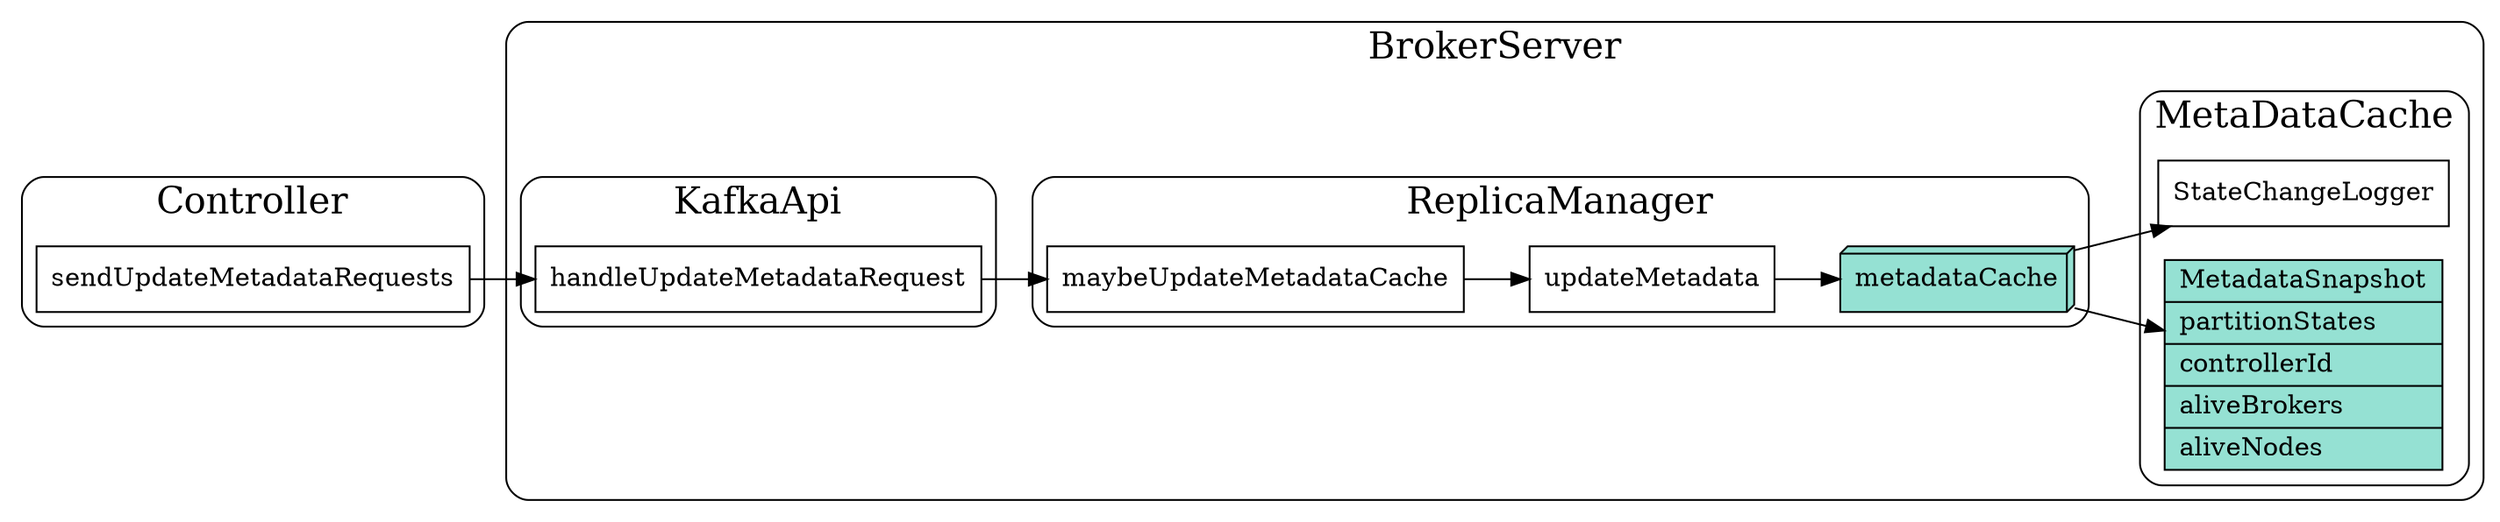 digraph broker_update_metadata {
  node[shape=box;];
  newrank=true;
  rankdir=LR;
  subgraph cluster_BrokerServer {
    graph[label="BrokerServer";fontsize=20;style=rounded];
    subgraph cluster_MetaDataCache {
      graph[label="MetaDataCache";fontsize=20;style=rounded];
      StateChangeLogger;
      MetadataSnapshot[
        fillcolor="#95e1d3";
        style=filled;
        shape="record";
        label="{{
          MetadataSnapshot|
          partitionStates\l|
          controllerId\l|
          aliveBrokers\l|
          aliveNodes\l
        }}";
      ];
    };

    subgraph cluster_ReplicaManager {
      graph[label="ReplicaManager";fontsize=20;style=rounded];
      maybeUpdateMetadataCache;
      metadataCache[
        fillcolor="#95e1d3";
        style=filled;
        shape="box3d";
        label="metadataCache"
      ];
      maybeUpdateMetadataCache -> updateMetadata -> metadataCache ->{
        StateChangeLogger;
        MetadataSnapshot;
      };
    };
    subgraph cluster_KafkaApi {
      graph[label="KafkaApi";fontsize=20;style=rounded];
      handleUpdateMetadataRequest;
    };
  };

  subgraph cluster_Controller {
    graph[label="Controller";fontsize=20;style=rounded];
    sendUpdateMetadataRequests;
  };
  sendUpdateMetadataRequests -> handleUpdateMetadataRequest;
  handleUpdateMetadataRequest -> maybeUpdateMetadataCache;
}
